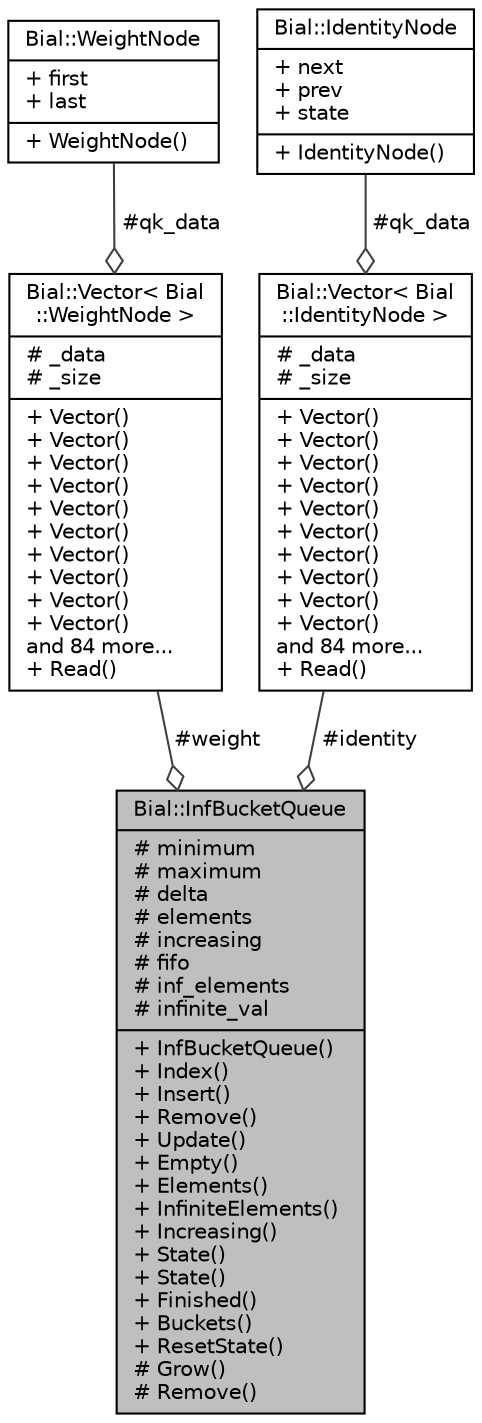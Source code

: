 digraph "Bial::InfBucketQueue"
{
  edge [fontname="Helvetica",fontsize="10",labelfontname="Helvetica",labelfontsize="10"];
  node [fontname="Helvetica",fontsize="10",shape=record];
  Node1 [label="{Bial::InfBucketQueue\n|# minimum\l# maximum\l# delta\l# elements\l# increasing\l# fifo\l# inf_elements\l# infinite_val\l|+ InfBucketQueue()\l+ Index()\l+ Insert()\l+ Remove()\l+ Update()\l+ Empty()\l+ Elements()\l+ InfiniteElements()\l+ Increasing()\l+ State()\l+ State()\l+ Finished()\l+ Buckets()\l+ ResetState()\l# Grow()\l# Remove()\l}",height=0.2,width=0.4,color="black", fillcolor="grey75", style="filled", fontcolor="black"];
  Node2 -> Node1 [color="grey25",fontsize="10",style="solid",label=" #weight" ,arrowhead="odiamond",fontname="Helvetica"];
  Node2 [label="{Bial::Vector\< Bial\l::WeightNode \>\n|# _data\l# _size\l|+ Vector()\l+ Vector()\l+ Vector()\l+ Vector()\l+ Vector()\l+ Vector()\l+ Vector()\l+ Vector()\l+ Vector()\l+ Vector()\land 84 more...\l+ Read()\l}",height=0.2,width=0.4,color="black", fillcolor="white", style="filled",URL="$class_bial_1_1_vector.html"];
  Node3 -> Node2 [color="grey25",fontsize="10",style="solid",label=" #qk_data" ,arrowhead="odiamond",fontname="Helvetica"];
  Node3 [label="{Bial::WeightNode\n|+ first\l+ last\l|+ WeightNode()\l}",height=0.2,width=0.4,color="black", fillcolor="white", style="filled",URL="$class_bial_1_1_weight_node.html"];
  Node4 -> Node1 [color="grey25",fontsize="10",style="solid",label=" #identity" ,arrowhead="odiamond",fontname="Helvetica"];
  Node4 [label="{Bial::Vector\< Bial\l::IdentityNode \>\n|# _data\l# _size\l|+ Vector()\l+ Vector()\l+ Vector()\l+ Vector()\l+ Vector()\l+ Vector()\l+ Vector()\l+ Vector()\l+ Vector()\l+ Vector()\land 84 more...\l+ Read()\l}",height=0.2,width=0.4,color="black", fillcolor="white", style="filled",URL="$class_bial_1_1_vector.html"];
  Node5 -> Node4 [color="grey25",fontsize="10",style="solid",label=" #qk_data" ,arrowhead="odiamond",fontname="Helvetica"];
  Node5 [label="{Bial::IdentityNode\n|+ next\l+ prev\l+ state\l|+ IdentityNode()\l}",height=0.2,width=0.4,color="black", fillcolor="white", style="filled",URL="$class_bial_1_1_identity_node.html"];
}
